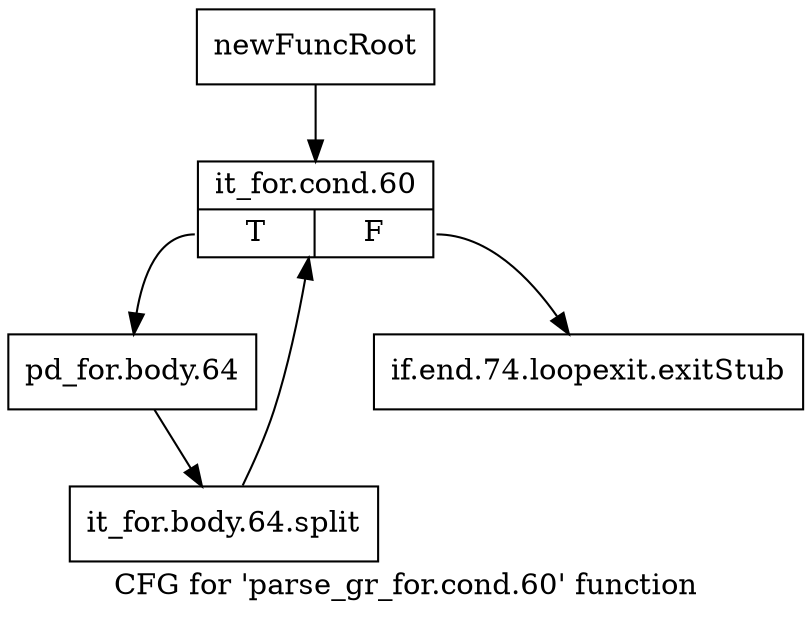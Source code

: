 digraph "CFG for 'parse_gr_for.cond.60' function" {
	label="CFG for 'parse_gr_for.cond.60' function";

	Node0x34c9be0 [shape=record,label="{newFuncRoot}"];
	Node0x34c9be0 -> Node0x34ca000;
	Node0x34c9fb0 [shape=record,label="{if.end.74.loopexit.exitStub}"];
	Node0x34ca000 [shape=record,label="{it_for.cond.60|{<s0>T|<s1>F}}"];
	Node0x34ca000:s0 -> Node0x34ca050;
	Node0x34ca000:s1 -> Node0x34c9fb0;
	Node0x34ca050 [shape=record,label="{pd_for.body.64}"];
	Node0x34ca050 -> Node0x387f2e0;
	Node0x387f2e0 [shape=record,label="{it_for.body.64.split}"];
	Node0x387f2e0 -> Node0x34ca000;
}
